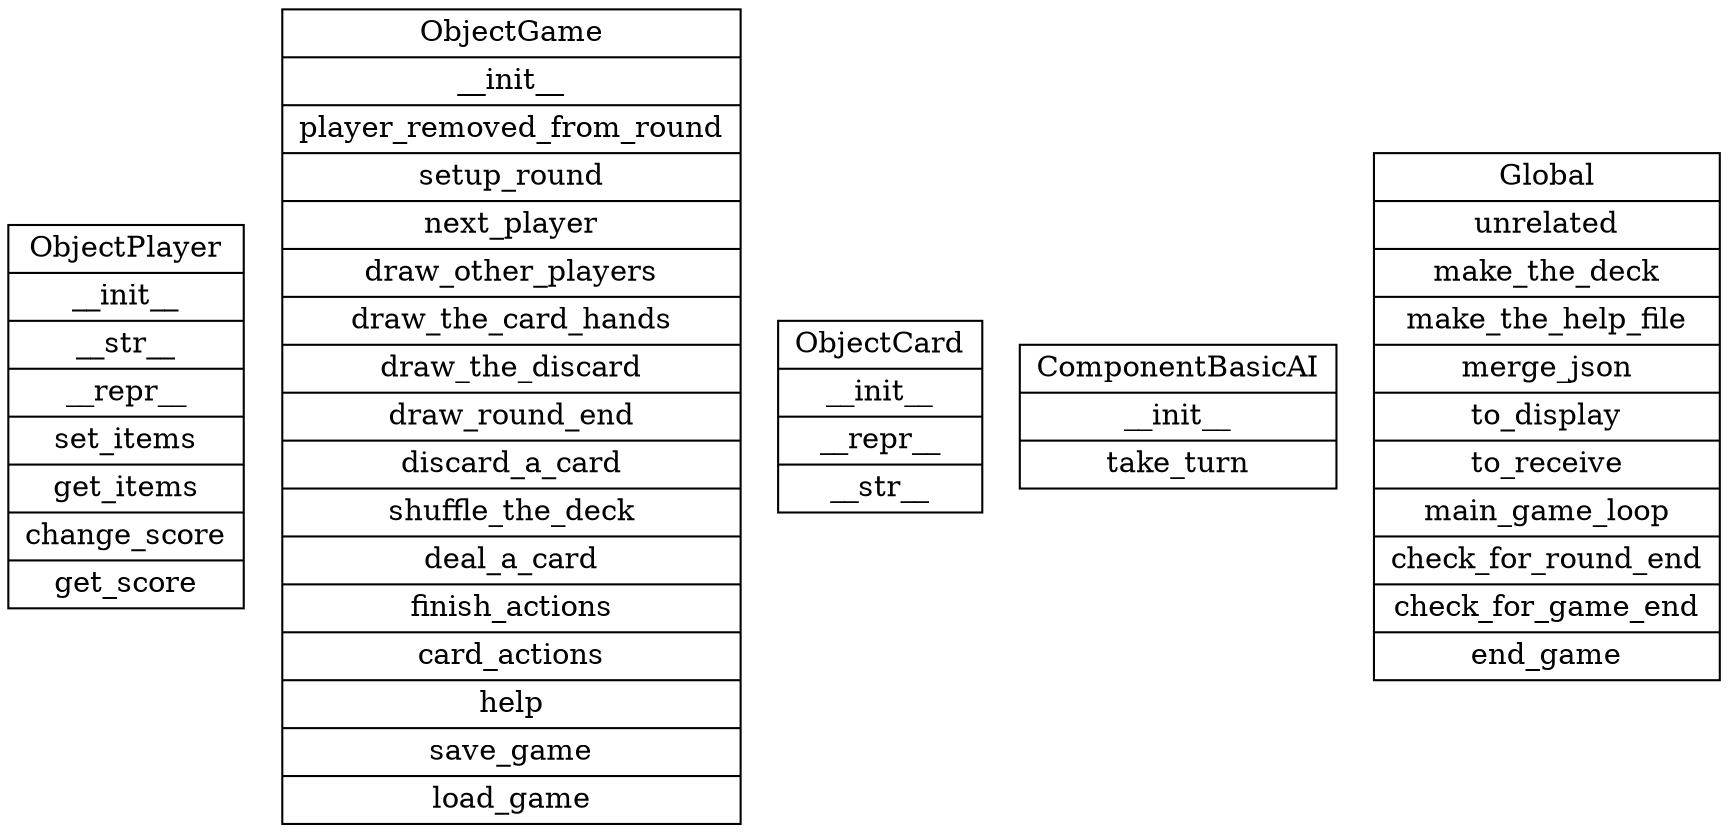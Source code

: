 digraph structs {
	node [shape=record]
	struct0 [label="{ObjectPlayer|__init__|__str__|__repr__|set_items|get_items|change_score|get_score}"]
	struct1 [label="{ObjectGame|__init__|player_removed_from_round|setup_round|next_player|draw_other_players|draw_the_card_hands|draw_the_discard|draw_round_end|discard_a_card|shuffle_the_deck|deal_a_card|finish_actions|card_actions|help|save_game|load_game}"]
	struct2 [label="{ObjectCard|__init__|__repr__|__str__}"]
	struct3 [label="{ComponentBasicAI|__init__|take_turn}"]
	struct4 [label="{Global|unrelated|make_the_deck|make_the_help_file|merge_json|to_display|to_receive|main_game_loop|check_for_round_end|check_for_game_end|end_game}"]
}
